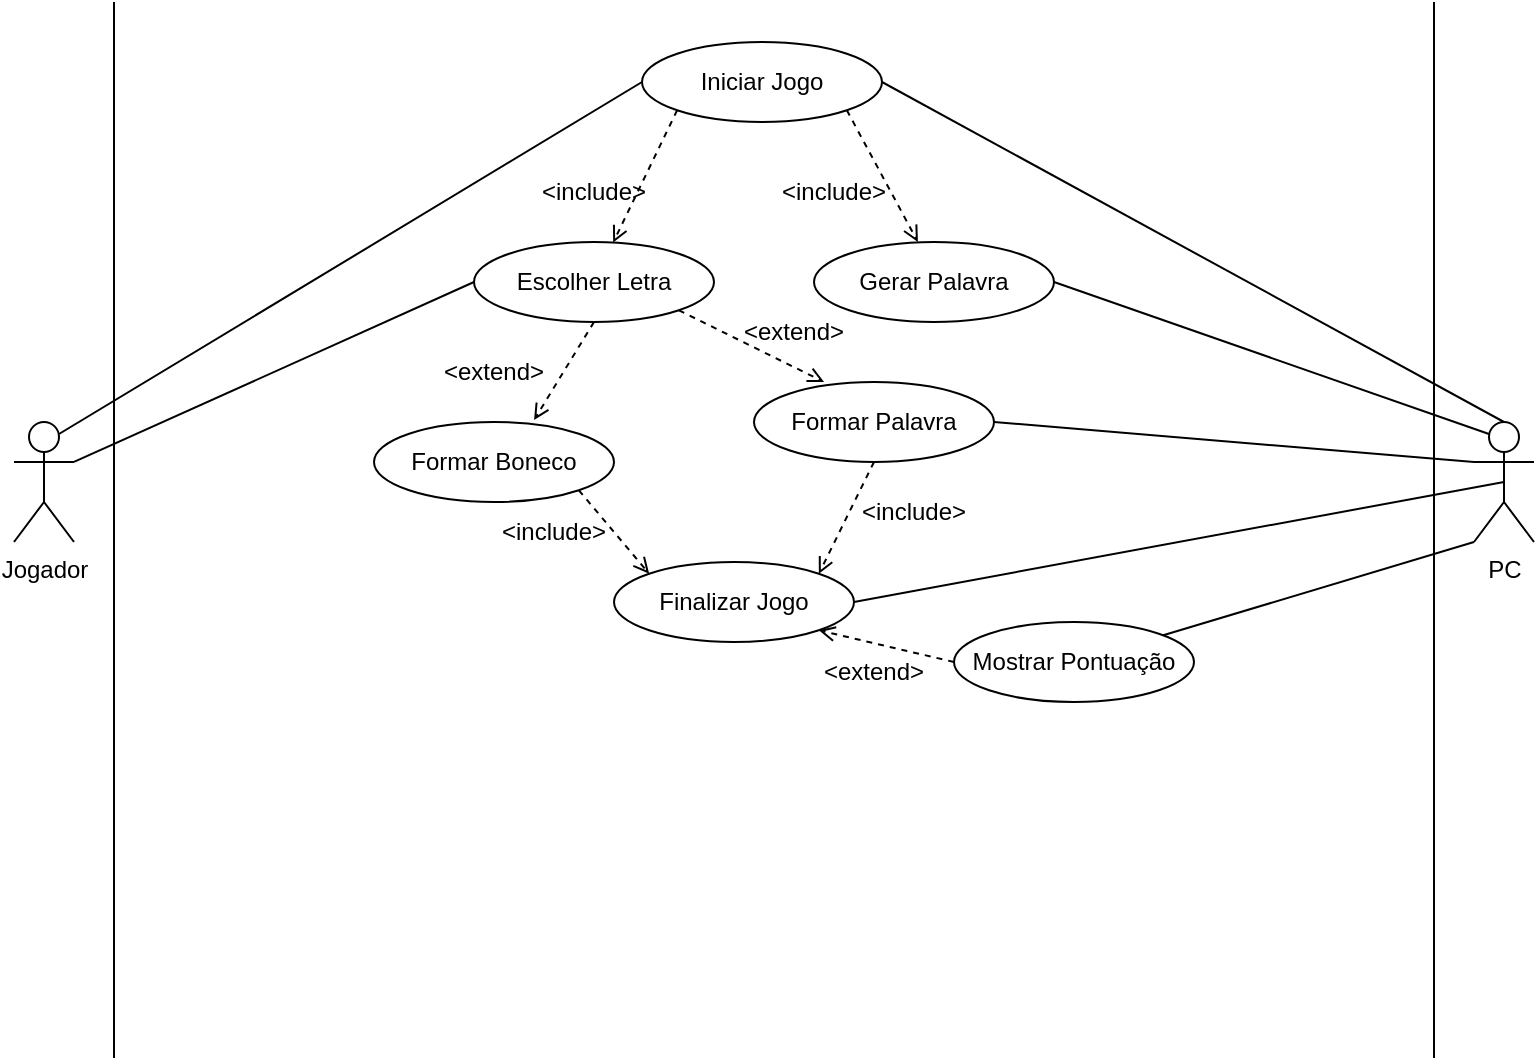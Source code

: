 <mxfile version="21.7.4" type="github">
  <diagram name="Página-1" id="V4t8GfsMlWRmEYO1IIV9">
    <mxGraphModel dx="839" dy="485" grid="1" gridSize="10" guides="1" tooltips="1" connect="1" arrows="1" fold="1" page="1" pageScale="1" pageWidth="827" pageHeight="1169" math="0" shadow="0">
      <root>
        <mxCell id="0" />
        <mxCell id="1" parent="0" />
        <mxCell id="dDlyrQ1A37fZzW3KSm0V-8" style="rounded=0;orthogonalLoop=1;jettySize=auto;html=1;exitX=1;exitY=0.333;exitDx=0;exitDy=0;exitPerimeter=0;entryX=0;entryY=0.5;entryDx=0;entryDy=0;endArrow=none;endFill=0;" edge="1" parent="1" source="DMw8gOFH7Z2vEqlTROIP-1" target="dDlyrQ1A37fZzW3KSm0V-3">
          <mxGeometry relative="1" as="geometry" />
        </mxCell>
        <mxCell id="DMw8gOFH7Z2vEqlTROIP-1" value="Jogador" style="shape=umlActor;verticalLabelPosition=bottom;verticalAlign=top;html=1;outlineConnect=0;" parent="1" vertex="1">
          <mxGeometry x="40" y="220" width="30" height="60" as="geometry" />
        </mxCell>
        <mxCell id="DMw8gOFH7Z2vEqlTROIP-2" value="" style="endArrow=none;html=1;rounded=0;" parent="1" edge="1">
          <mxGeometry width="50" height="50" relative="1" as="geometry">
            <mxPoint x="90" y="538" as="sourcePoint" />
            <mxPoint x="90" y="10" as="targetPoint" />
          </mxGeometry>
        </mxCell>
        <mxCell id="dDlyrQ1A37fZzW3KSm0V-4" style="rounded=0;orthogonalLoop=1;jettySize=auto;html=1;exitX=0.5;exitY=0;exitDx=0;exitDy=0;exitPerimeter=0;entryX=1;entryY=0.5;entryDx=0;entryDy=0;endArrow=none;endFill=0;" edge="1" parent="1" source="DMw8gOFH7Z2vEqlTROIP-3" target="dDlyrQ1A37fZzW3KSm0V-1">
          <mxGeometry relative="1" as="geometry" />
        </mxCell>
        <mxCell id="dDlyrQ1A37fZzW3KSm0V-9" style="rounded=0;orthogonalLoop=1;jettySize=auto;html=1;exitX=0.25;exitY=0.1;exitDx=0;exitDy=0;exitPerimeter=0;entryX=1;entryY=0.5;entryDx=0;entryDy=0;endArrow=none;endFill=0;" edge="1" parent="1" source="DMw8gOFH7Z2vEqlTROIP-3" target="dDlyrQ1A37fZzW3KSm0V-2">
          <mxGeometry relative="1" as="geometry" />
        </mxCell>
        <mxCell id="dDlyrQ1A37fZzW3KSm0V-11" style="rounded=0;orthogonalLoop=1;jettySize=auto;html=1;exitX=0;exitY=0.333;exitDx=0;exitDy=0;exitPerimeter=0;entryX=1;entryY=0.5;entryDx=0;entryDy=0;endArrow=none;endFill=0;" edge="1" parent="1" source="DMw8gOFH7Z2vEqlTROIP-3" target="dDlyrQ1A37fZzW3KSm0V-10">
          <mxGeometry relative="1" as="geometry" />
        </mxCell>
        <mxCell id="dDlyrQ1A37fZzW3KSm0V-16" style="rounded=0;orthogonalLoop=1;jettySize=auto;html=1;exitX=0;exitY=1;exitDx=0;exitDy=0;exitPerimeter=0;endArrow=none;endFill=0;" edge="1" parent="1" source="DMw8gOFH7Z2vEqlTROIP-3" target="dDlyrQ1A37fZzW3KSm0V-15">
          <mxGeometry relative="1" as="geometry" />
        </mxCell>
        <mxCell id="dDlyrQ1A37fZzW3KSm0V-28" style="rounded=0;orthogonalLoop=1;jettySize=auto;html=1;entryX=1;entryY=0.5;entryDx=0;entryDy=0;endArrow=none;endFill=0;exitX=0.5;exitY=0.5;exitDx=0;exitDy=0;exitPerimeter=0;" edge="1" parent="1" source="DMw8gOFH7Z2vEqlTROIP-3" target="dDlyrQ1A37fZzW3KSm0V-17">
          <mxGeometry relative="1" as="geometry">
            <mxPoint x="700" y="260" as="sourcePoint" />
          </mxGeometry>
        </mxCell>
        <mxCell id="DMw8gOFH7Z2vEqlTROIP-3" value="PC" style="shape=umlActor;verticalLabelPosition=bottom;verticalAlign=top;html=1;outlineConnect=0;" parent="1" vertex="1">
          <mxGeometry x="770" y="220" width="30" height="60" as="geometry" />
        </mxCell>
        <mxCell id="DMw8gOFH7Z2vEqlTROIP-5" value="" style="endArrow=none;html=1;rounded=0;" parent="1" edge="1">
          <mxGeometry width="50" height="50" relative="1" as="geometry">
            <mxPoint x="750" y="538" as="sourcePoint" />
            <mxPoint x="750" y="10" as="targetPoint" />
          </mxGeometry>
        </mxCell>
        <mxCell id="dDlyrQ1A37fZzW3KSm0V-6" style="rounded=0;orthogonalLoop=1;jettySize=auto;html=1;exitX=1;exitY=1;exitDx=0;exitDy=0;entryX=0.433;entryY=0;entryDx=0;entryDy=0;entryPerimeter=0;dashed=1;endArrow=open;endFill=0;" edge="1" parent="1" source="dDlyrQ1A37fZzW3KSm0V-1" target="dDlyrQ1A37fZzW3KSm0V-2">
          <mxGeometry relative="1" as="geometry" />
        </mxCell>
        <mxCell id="dDlyrQ1A37fZzW3KSm0V-7" style="rounded=0;orthogonalLoop=1;jettySize=auto;html=1;exitX=0;exitY=1;exitDx=0;exitDy=0;endArrow=open;endFill=0;dashed=1;" edge="1" parent="1" source="dDlyrQ1A37fZzW3KSm0V-1" target="dDlyrQ1A37fZzW3KSm0V-3">
          <mxGeometry relative="1" as="geometry" />
        </mxCell>
        <mxCell id="dDlyrQ1A37fZzW3KSm0V-1" value="Iniciar Jogo" style="ellipse;whiteSpace=wrap;html=1;" vertex="1" parent="1">
          <mxGeometry x="354" y="30" width="120" height="40" as="geometry" />
        </mxCell>
        <mxCell id="dDlyrQ1A37fZzW3KSm0V-2" value="Gerar Palavra" style="ellipse;whiteSpace=wrap;html=1;" vertex="1" parent="1">
          <mxGeometry x="440" y="130" width="120" height="40" as="geometry" />
        </mxCell>
        <mxCell id="dDlyrQ1A37fZzW3KSm0V-13" style="rounded=0;orthogonalLoop=1;jettySize=auto;html=1;exitX=1;exitY=1;exitDx=0;exitDy=0;entryX=0.292;entryY=0;entryDx=0;entryDy=0;entryPerimeter=0;dashed=1;endArrow=open;endFill=0;" edge="1" parent="1" source="dDlyrQ1A37fZzW3KSm0V-3" target="dDlyrQ1A37fZzW3KSm0V-10">
          <mxGeometry relative="1" as="geometry">
            <mxPoint x="436" y="210" as="targetPoint" />
          </mxGeometry>
        </mxCell>
        <mxCell id="dDlyrQ1A37fZzW3KSm0V-14" style="rounded=0;orthogonalLoop=1;jettySize=auto;html=1;exitX=0.5;exitY=1;exitDx=0;exitDy=0;entryX=0.667;entryY=-0.025;entryDx=0;entryDy=0;entryPerimeter=0;dashed=1;endArrow=open;endFill=0;" edge="1" parent="1" source="dDlyrQ1A37fZzW3KSm0V-3" target="dDlyrQ1A37fZzW3KSm0V-12">
          <mxGeometry relative="1" as="geometry" />
        </mxCell>
        <mxCell id="dDlyrQ1A37fZzW3KSm0V-3" value="Escolher Letra" style="ellipse;whiteSpace=wrap;html=1;" vertex="1" parent="1">
          <mxGeometry x="270" y="130" width="120" height="40" as="geometry" />
        </mxCell>
        <mxCell id="dDlyrQ1A37fZzW3KSm0V-5" style="rounded=0;orthogonalLoop=1;jettySize=auto;html=1;exitX=0.75;exitY=0.1;exitDx=0;exitDy=0;exitPerimeter=0;entryX=0;entryY=0.5;entryDx=0;entryDy=0;endArrow=none;endFill=0;" edge="1" parent="1" source="DMw8gOFH7Z2vEqlTROIP-1" target="dDlyrQ1A37fZzW3KSm0V-1">
          <mxGeometry relative="1" as="geometry">
            <mxPoint x="474" y="286" as="sourcePoint" />
            <mxPoint x="170" y="110" as="targetPoint" />
          </mxGeometry>
        </mxCell>
        <mxCell id="dDlyrQ1A37fZzW3KSm0V-19" style="rounded=0;orthogonalLoop=1;jettySize=auto;html=1;exitX=0.5;exitY=1;exitDx=0;exitDy=0;entryX=1;entryY=0;entryDx=0;entryDy=0;dashed=1;endArrow=open;endFill=0;" edge="1" parent="1" source="dDlyrQ1A37fZzW3KSm0V-10" target="dDlyrQ1A37fZzW3KSm0V-17">
          <mxGeometry relative="1" as="geometry" />
        </mxCell>
        <mxCell id="dDlyrQ1A37fZzW3KSm0V-10" value="Formar Palavra" style="ellipse;whiteSpace=wrap;html=1;" vertex="1" parent="1">
          <mxGeometry x="410" y="200" width="120" height="40" as="geometry" />
        </mxCell>
        <mxCell id="dDlyrQ1A37fZzW3KSm0V-18" style="rounded=0;orthogonalLoop=1;jettySize=auto;html=1;exitX=1;exitY=1;exitDx=0;exitDy=0;entryX=0;entryY=0;entryDx=0;entryDy=0;dashed=1;endArrow=open;endFill=0;" edge="1" parent="1" source="dDlyrQ1A37fZzW3KSm0V-12" target="dDlyrQ1A37fZzW3KSm0V-17">
          <mxGeometry relative="1" as="geometry" />
        </mxCell>
        <mxCell id="dDlyrQ1A37fZzW3KSm0V-12" value="Formar Boneco" style="ellipse;whiteSpace=wrap;html=1;" vertex="1" parent="1">
          <mxGeometry x="220" y="220" width="120" height="40" as="geometry" />
        </mxCell>
        <mxCell id="dDlyrQ1A37fZzW3KSm0V-20" style="rounded=0;orthogonalLoop=1;jettySize=auto;html=1;exitX=0;exitY=0.5;exitDx=0;exitDy=0;entryX=1;entryY=1;entryDx=0;entryDy=0;dashed=1;endArrow=open;endFill=0;" edge="1" parent="1" source="dDlyrQ1A37fZzW3KSm0V-15" target="dDlyrQ1A37fZzW3KSm0V-17">
          <mxGeometry relative="1" as="geometry" />
        </mxCell>
        <mxCell id="dDlyrQ1A37fZzW3KSm0V-15" value="Mostrar Pontuação" style="ellipse;whiteSpace=wrap;html=1;" vertex="1" parent="1">
          <mxGeometry x="510" y="320" width="120" height="40" as="geometry" />
        </mxCell>
        <mxCell id="dDlyrQ1A37fZzW3KSm0V-17" value="Finalizar Jogo" style="ellipse;whiteSpace=wrap;html=1;" vertex="1" parent="1">
          <mxGeometry x="340" y="290" width="120" height="40" as="geometry" />
        </mxCell>
        <mxCell id="dDlyrQ1A37fZzW3KSm0V-21" value="&amp;lt;include&amp;gt;" style="text;html=1;strokeColor=none;fillColor=none;align=center;verticalAlign=middle;whiteSpace=wrap;rounded=0;" vertex="1" parent="1">
          <mxGeometry x="300" y="90" width="60" height="30" as="geometry" />
        </mxCell>
        <mxCell id="dDlyrQ1A37fZzW3KSm0V-22" value="&amp;lt;include&amp;gt;" style="text;html=1;strokeColor=none;fillColor=none;align=center;verticalAlign=middle;whiteSpace=wrap;rounded=0;" vertex="1" parent="1">
          <mxGeometry x="420" y="90" width="60" height="30" as="geometry" />
        </mxCell>
        <mxCell id="dDlyrQ1A37fZzW3KSm0V-23" value="&amp;lt;include&amp;gt;" style="text;html=1;strokeColor=none;fillColor=none;align=center;verticalAlign=middle;whiteSpace=wrap;rounded=0;" vertex="1" parent="1">
          <mxGeometry x="460" y="250" width="60" height="30" as="geometry" />
        </mxCell>
        <mxCell id="dDlyrQ1A37fZzW3KSm0V-24" value="&amp;lt;include&amp;gt;" style="text;html=1;strokeColor=none;fillColor=none;align=center;verticalAlign=middle;whiteSpace=wrap;rounded=0;" vertex="1" parent="1">
          <mxGeometry x="280" y="260" width="60" height="30" as="geometry" />
        </mxCell>
        <mxCell id="dDlyrQ1A37fZzW3KSm0V-25" value="&amp;lt;extend&amp;gt;" style="text;html=1;strokeColor=none;fillColor=none;align=center;verticalAlign=middle;whiteSpace=wrap;rounded=0;" vertex="1" parent="1">
          <mxGeometry x="400" y="160" width="60" height="30" as="geometry" />
        </mxCell>
        <mxCell id="dDlyrQ1A37fZzW3KSm0V-26" value="&amp;lt;extend&amp;gt;" style="text;html=1;strokeColor=none;fillColor=none;align=center;verticalAlign=middle;whiteSpace=wrap;rounded=0;" vertex="1" parent="1">
          <mxGeometry x="250" y="180" width="60" height="30" as="geometry" />
        </mxCell>
        <mxCell id="dDlyrQ1A37fZzW3KSm0V-27" value="&amp;lt;extend&amp;gt;" style="text;html=1;strokeColor=none;fillColor=none;align=center;verticalAlign=middle;whiteSpace=wrap;rounded=0;" vertex="1" parent="1">
          <mxGeometry x="440" y="330" width="60" height="30" as="geometry" />
        </mxCell>
      </root>
    </mxGraphModel>
  </diagram>
</mxfile>
